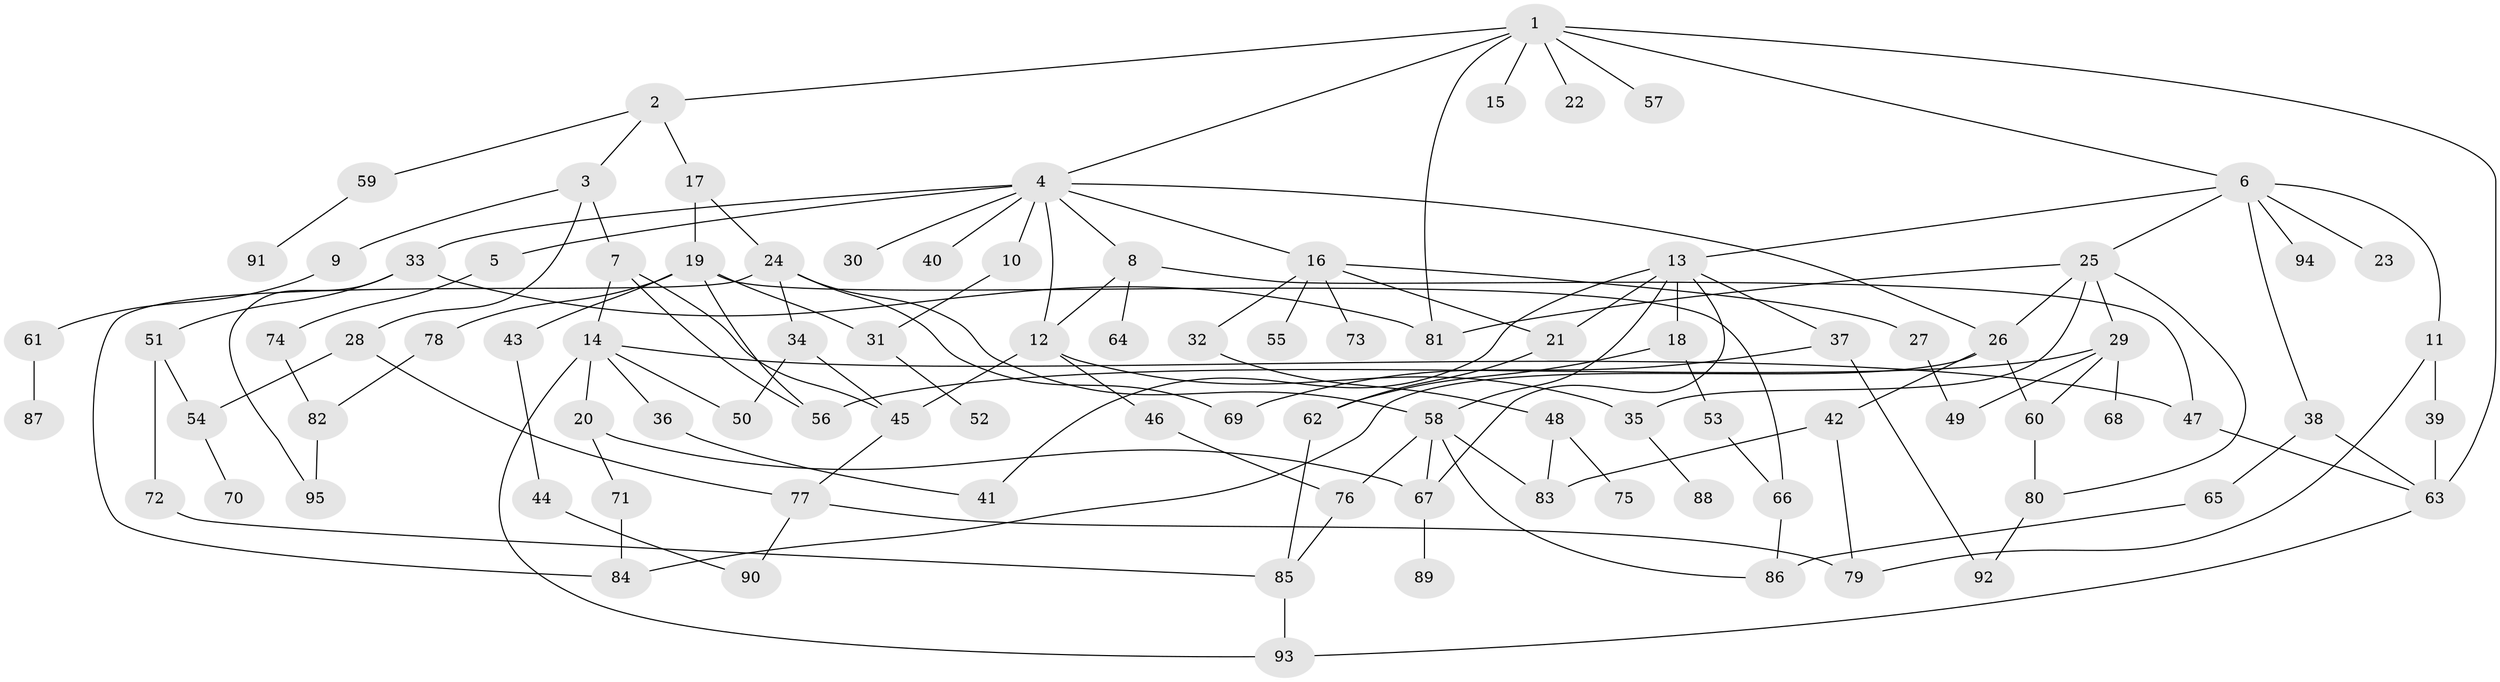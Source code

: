 // coarse degree distribution, {7: 0.03076923076923077, 6: 0.12307692307692308, 9: 0.015384615384615385, 2: 0.24615384615384617, 8: 0.03076923076923077, 5: 0.09230769230769231, 3: 0.23076923076923078, 1: 0.18461538461538463, 4: 0.046153846153846156}
// Generated by graph-tools (version 1.1) at 2025/23/03/03/25 07:23:34]
// undirected, 95 vertices, 139 edges
graph export_dot {
graph [start="1"]
  node [color=gray90,style=filled];
  1;
  2;
  3;
  4;
  5;
  6;
  7;
  8;
  9;
  10;
  11;
  12;
  13;
  14;
  15;
  16;
  17;
  18;
  19;
  20;
  21;
  22;
  23;
  24;
  25;
  26;
  27;
  28;
  29;
  30;
  31;
  32;
  33;
  34;
  35;
  36;
  37;
  38;
  39;
  40;
  41;
  42;
  43;
  44;
  45;
  46;
  47;
  48;
  49;
  50;
  51;
  52;
  53;
  54;
  55;
  56;
  57;
  58;
  59;
  60;
  61;
  62;
  63;
  64;
  65;
  66;
  67;
  68;
  69;
  70;
  71;
  72;
  73;
  74;
  75;
  76;
  77;
  78;
  79;
  80;
  81;
  82;
  83;
  84;
  85;
  86;
  87;
  88;
  89;
  90;
  91;
  92;
  93;
  94;
  95;
  1 -- 2;
  1 -- 4;
  1 -- 6;
  1 -- 15;
  1 -- 22;
  1 -- 57;
  1 -- 81;
  1 -- 63;
  2 -- 3;
  2 -- 17;
  2 -- 59;
  3 -- 7;
  3 -- 9;
  3 -- 28;
  4 -- 5;
  4 -- 8;
  4 -- 10;
  4 -- 12;
  4 -- 16;
  4 -- 26;
  4 -- 30;
  4 -- 33;
  4 -- 40;
  5 -- 74;
  6 -- 11;
  6 -- 13;
  6 -- 23;
  6 -- 25;
  6 -- 38;
  6 -- 94;
  7 -- 14;
  7 -- 45;
  7 -- 56;
  8 -- 64;
  8 -- 12;
  8 -- 47;
  9 -- 61;
  10 -- 31;
  11 -- 39;
  11 -- 79;
  12 -- 35;
  12 -- 46;
  12 -- 45;
  13 -- 18;
  13 -- 21;
  13 -- 37;
  13 -- 41;
  13 -- 58;
  13 -- 67;
  14 -- 20;
  14 -- 36;
  14 -- 47;
  14 -- 50;
  14 -- 93;
  16 -- 27;
  16 -- 32;
  16 -- 55;
  16 -- 73;
  16 -- 21;
  17 -- 19;
  17 -- 24;
  18 -- 53;
  18 -- 62;
  19 -- 43;
  19 -- 78;
  19 -- 66;
  19 -- 56;
  19 -- 31;
  20 -- 67;
  20 -- 71;
  21 -- 62;
  24 -- 34;
  24 -- 84;
  24 -- 69;
  24 -- 58;
  25 -- 29;
  25 -- 80;
  25 -- 35;
  25 -- 81;
  25 -- 26;
  26 -- 42;
  26 -- 60;
  26 -- 84;
  27 -- 49;
  28 -- 54;
  28 -- 77;
  29 -- 49;
  29 -- 68;
  29 -- 60;
  29 -- 56;
  31 -- 52;
  32 -- 48;
  33 -- 51;
  33 -- 81;
  33 -- 95;
  34 -- 45;
  34 -- 50;
  35 -- 88;
  36 -- 41;
  37 -- 69;
  37 -- 92;
  38 -- 65;
  38 -- 63;
  39 -- 63;
  42 -- 79;
  42 -- 83;
  43 -- 44;
  44 -- 90;
  45 -- 77;
  46 -- 76;
  47 -- 63;
  48 -- 75;
  48 -- 83;
  51 -- 72;
  51 -- 54;
  53 -- 66;
  54 -- 70;
  58 -- 86;
  58 -- 67;
  58 -- 76;
  58 -- 83;
  59 -- 91;
  60 -- 80;
  61 -- 87;
  62 -- 85;
  63 -- 93;
  65 -- 86;
  66 -- 86;
  67 -- 89;
  71 -- 84;
  72 -- 85;
  74 -- 82;
  76 -- 85;
  77 -- 79;
  77 -- 90;
  78 -- 82;
  80 -- 92;
  82 -- 95;
  85 -- 93;
}
